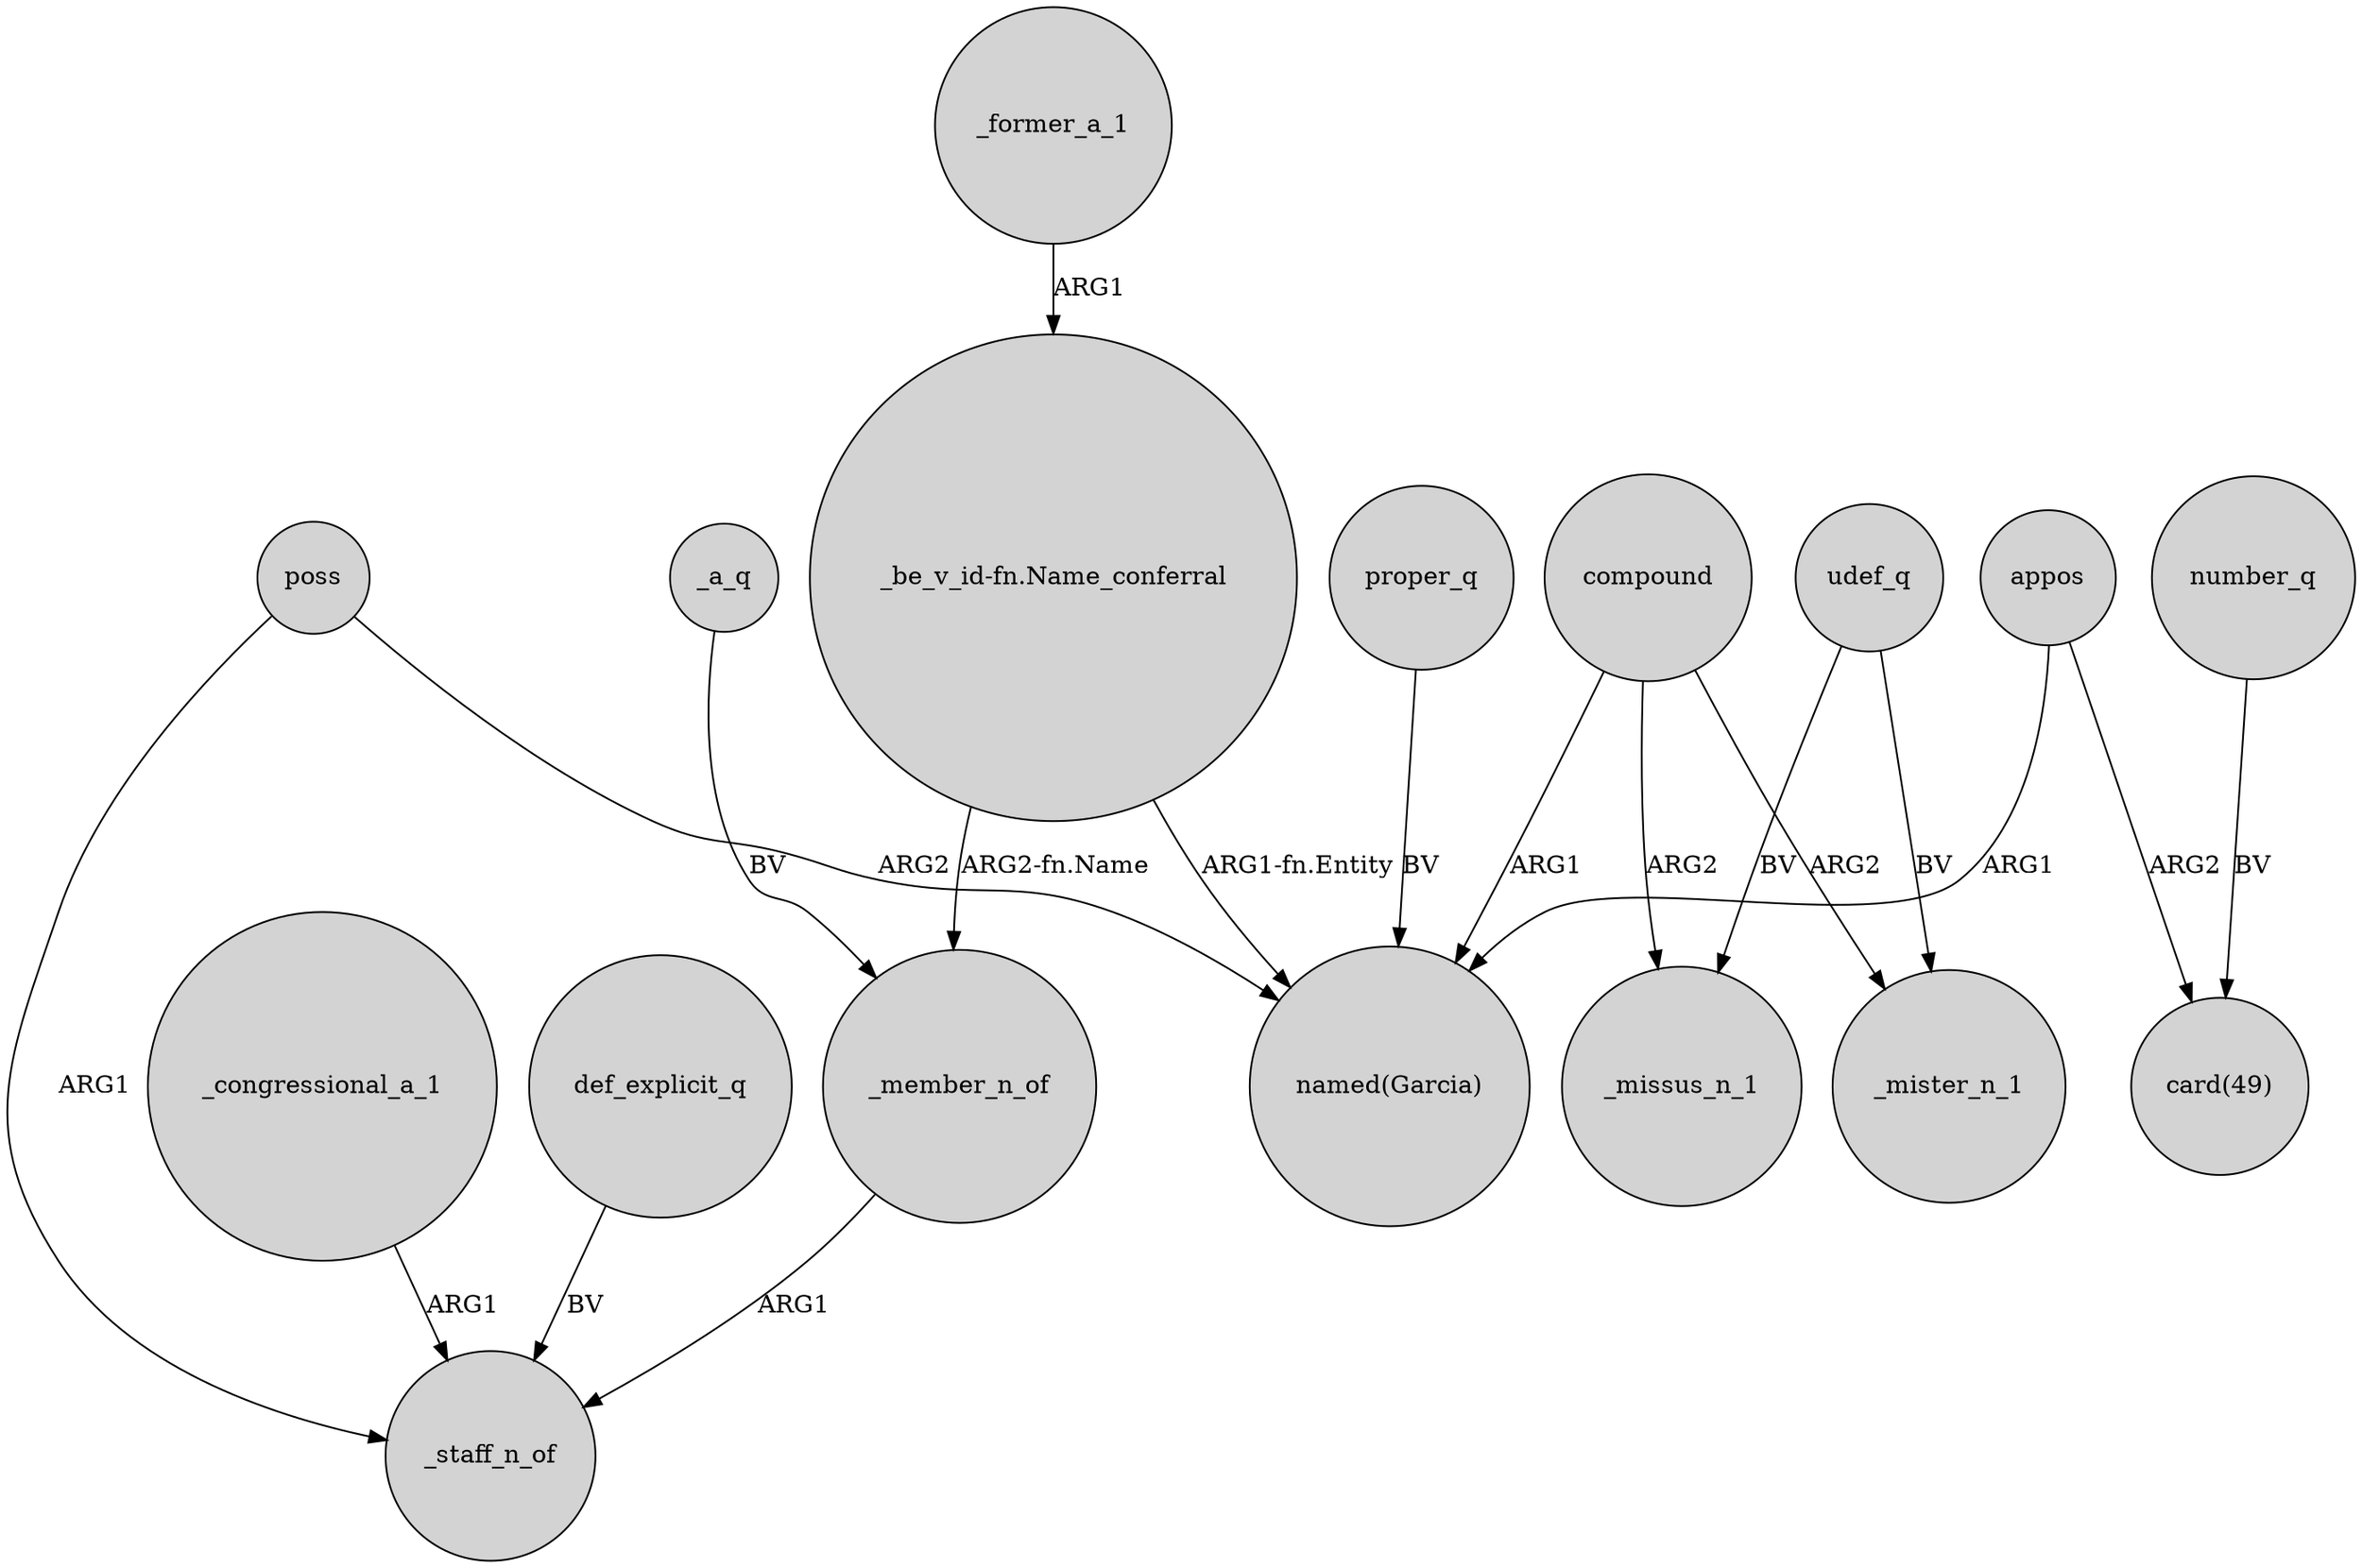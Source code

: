 digraph {
	node [shape=circle style=filled]
	_member_n_of -> _staff_n_of [label=ARG1]
	"_be_v_id-fn.Name_conferral" -> _member_n_of [label="ARG2-fn.Name"]
	compound -> "named(Garcia)" [label=ARG1]
	appos -> "named(Garcia)" [label=ARG1]
	_a_q -> _member_n_of [label=BV]
	compound -> _missus_n_1 [label=ARG2]
	_congressional_a_1 -> _staff_n_of [label=ARG1]
	compound -> _mister_n_1 [label=ARG2]
	udef_q -> _mister_n_1 [label=BV]
	def_explicit_q -> _staff_n_of [label=BV]
	proper_q -> "named(Garcia)" [label=BV]
	number_q -> "card(49)" [label=BV]
	poss -> "named(Garcia)" [label=ARG2]
	appos -> "card(49)" [label=ARG2]
	poss -> _staff_n_of [label=ARG1]
	udef_q -> _missus_n_1 [label=BV]
	_former_a_1 -> "_be_v_id-fn.Name_conferral" [label=ARG1]
	"_be_v_id-fn.Name_conferral" -> "named(Garcia)" [label="ARG1-fn.Entity"]
}
